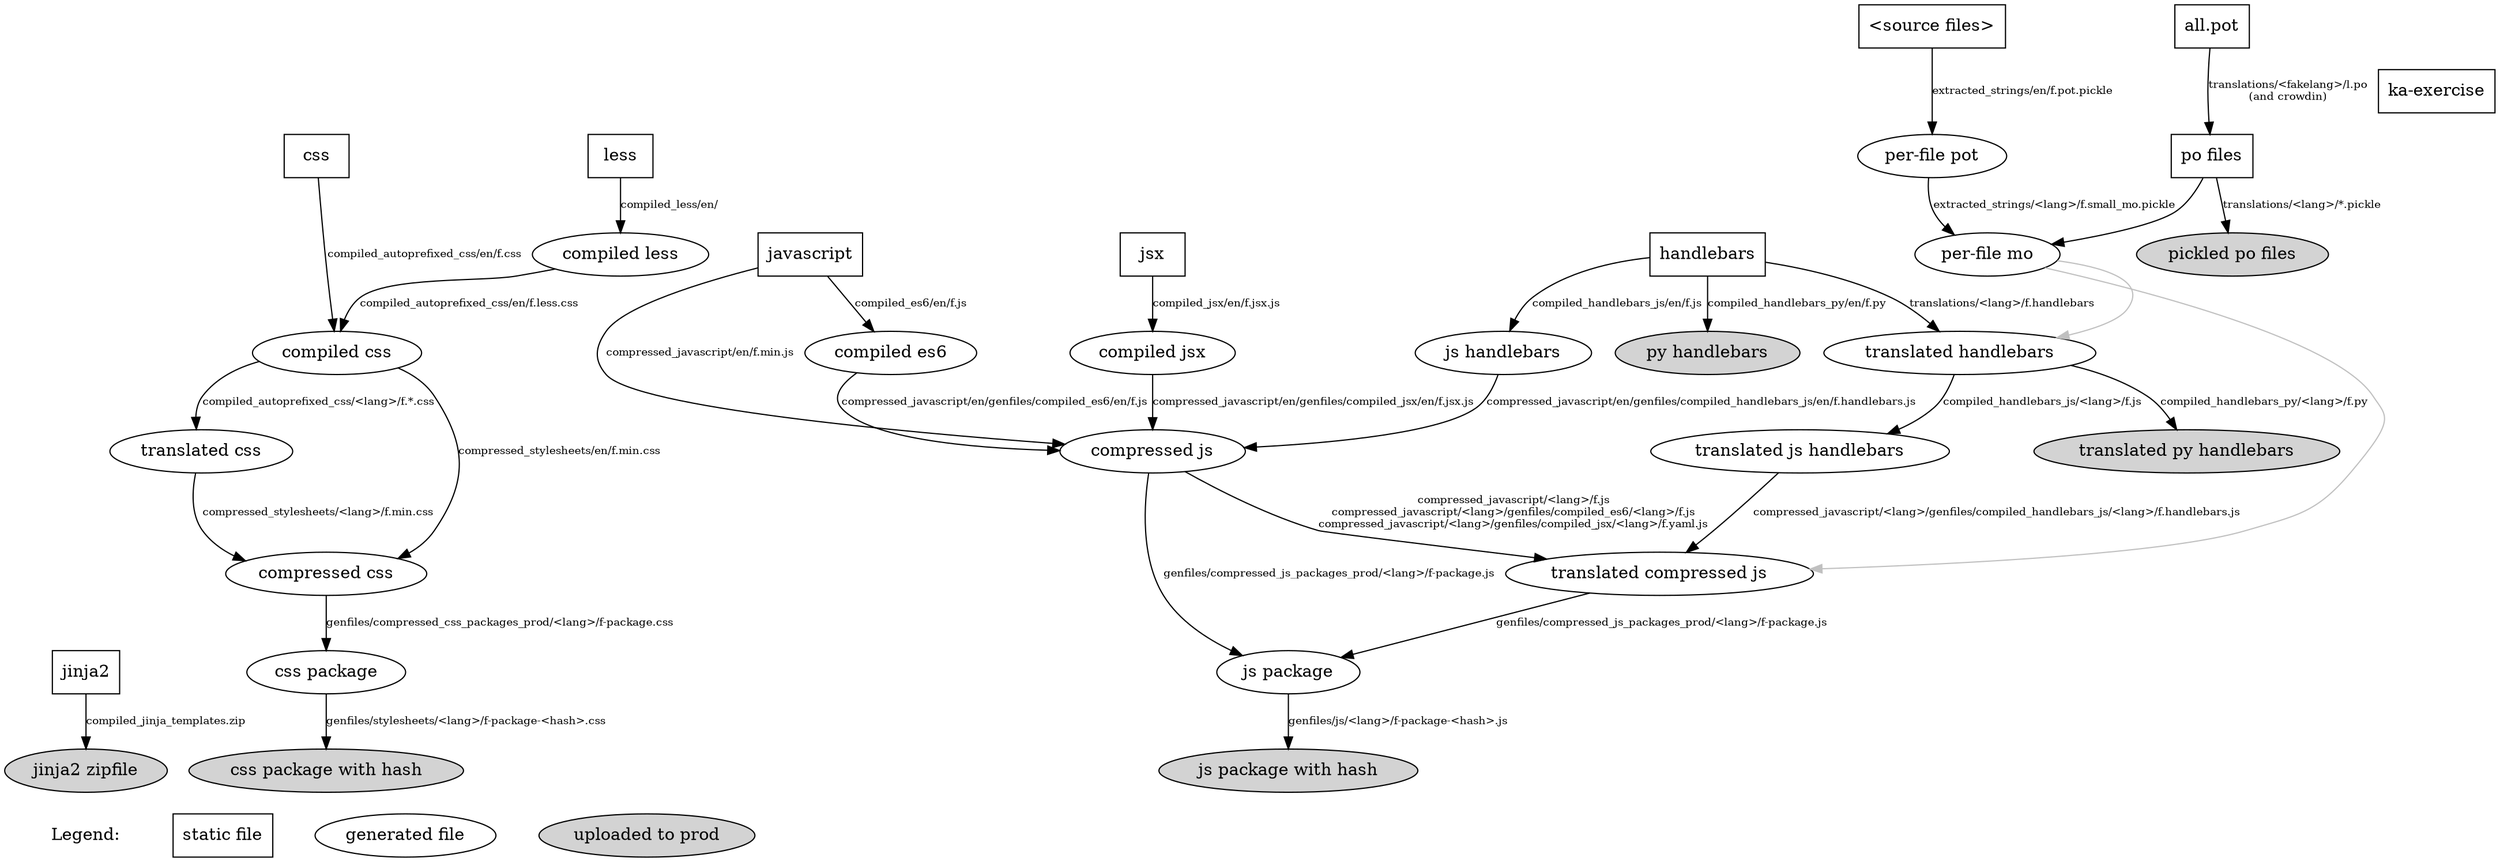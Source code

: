 // TO VIEW THIS: install 'dot' and run
//   dot -Tpdf kake/build_deps.dot > /tmp/build_deps.pdf
// Then you can use your favorite pdf viewer.  If you prefer postscript
// or png, you can do 'dot -Tps' or 'dot -Tpng'.
//
// This is a manual effort to show how data flows through the KA build
// process.  Each compile-rule is an arrow in the graph below.  This
// leaves out "ancillary" compile-rules such as the ones that download
// npm modules.
//
// I leave out the js-bundle rules for now, since those are still
// experimental.

digraph builddeps {
        // STATIC CONTENT
        // -------------------------------
        { rank=same;
          "jinja2" [shape=box];
        }
        { rank=same;
          "css" [shape=box];
          "less" [shape=box];
        }
        { rank=same;
          "javascript" [shape=box];
          "jsx" [shape=box];
          "handlebars" [shape=box];
        }
        { rank=same;
          "all.pot" [shape=box];
          "<source files>" [shape=box];
        }
        { rank=same;
          "ka-exercise" [shape=box];
        }

        // JINJA2
        // -------------------------------
        // compile_jinja2.py
        "jinja2" -> "jinja2 zipfile" [label="compiled_jinja_templates.zip" fontsize=9];
        "jinja2 zipfile" [style=filled];


        // CSS AND LESS
        // -------------------------------
        // compiled_autoprefixed_css.py
        "css" -> "compiled css" [label="compiled_autoprefixed_css/en/f.css" fontsize=9];
        "compiled less" -> "compiled css" [label="compiled_autoprefixed_css/en/f.less.css" fontsize=9];

        // translate_css.py
        "compiled css" -> "translated css" [label="compiled_autoprefixed_css/<lang>/f.*.css" fontsize=9];

        // compile_less.py
        "less" -> "compiled less" [label="compiled_less/en/" fontsize=9];

        // compress_css.py
        "compiled css" -> "compressed css" [label="compressed_stylesheets/en/f.min.css" fontsize=9];
        "translated css" -> "compressed css" [label="compressed_stylesheets/<lang>/f.min.css" fontsize=9];

        // compile_js_css_packages.py
        "compressed css" -> "css package" [label="genfiles/compressed_css_packages_prod/<lang>/f-package.css" fontsize=9];
        "css package" -> "css package with hash" [label="genfiles/stylesheets/<lang>/f-package-<hash>.css" fontsize=9];
        "css package with hash" [style=filled];


        // JAVASCRIPT, JSX, and HANDLEBARS
        // -------------------------------
        // compile_es6.py and translate_javascript.py
        "javascript" -> "compiled es6" [label="compiled_es6/en/f.js" fontsize=9];
        // compiled_jsx.py and translate_javascript.py
        "jsx" -> "compiled jsx" [label="compiled_jsx/en/f.jsx.js" fontsize=9];

        // compile_handlebars.py and translate_handlebars.py
        "handlebars" -> "py handlebars" [label="compiled_handlebars_py/en/f.py" fontsize=9];
        "py handlebars" [style=filled];
        "handlebars" -> "js handlebars" [label="compiled_handlebars_js/en/f.js" fontsize=9];

        "handlebars" -> "translated handlebars" [label="translations/<lang>/f.handlebars" fontsize=9];
        "per-file mo" -> "translated handlebars" [weight=0 color="gray"];

        "translated handlebars" -> "translated py handlebars" [label="compiled_handlebars_py/<lang>/f.py" fontsize=9];
        "translated py handlebars" [style=filled];
        "translated handlebars" -> "translated js handlebars" [label="compiled_handlebars_js/<lang>/f.js" fontsize=9];

        // compress_js.py
        "javascript" -> "compressed js" [label="compressed_javascript/en/f.min.js" fontsize=9];

        "compiled es6" -> "compressed js" [label="compressed_javascript/en/genfiles/compiled_es6/en/f.js" fontsize=9];

        "compiled jsx" -> "compressed js" [label="compressed_javascript/en/genfiles/compiled_jsx/en/f.jsx.js" fontsize=9];

        "js handlebars" -> "compressed js" [label="compressed_javascript/en/genfiles/compiled_handlebars_js/en/f.handlebars.js" fontsize=9];
        "translated js handlebars" -> "translated compressed js" [label="compressed_javascript/<lang>/genfiles/compiled_handlebars_js/<lang>/f.handlebars.js" fontsize=9];

        "compressed js" -> "translated compressed js" [label="compressed_javascript/<lang>/f.js\ncompressed_javascript/<lang>/genfiles/compiled_es6/<lang>/f.js\ncompressed_javascript/<lang>/genfiles/compiled_jsx/<lang>/f.yaml.js" fontsize=9];
        "per-file mo" -> "translated compressed js" [weight=0 color="gray"];

        // compile_js_css_packages.py
        "compressed js" -> "js package" [label="genfiles/compressed_js_packages_prod/<lang>/f-package.js" fontsize=9];
        "translated compressed js" -> "js package" [label="genfiles/compressed_js_packages_prod/<lang>/f-package.js" fontsize=9];
        "js package" -> "js package with hash" [label="genfiles/js/<lang>/f-package-<hash>.js" fontsize=9];
        "js package with hash" [style=filled];


        // PO FILES
        // -------------------------------
        // compile_all_pot.py
        "<source files>" -> "per-file pot" [label="extracted_strings/en/f.pot.pickle" fontsize=9];

        // fake_translate.py (and crowdin...)
        "po files" [shape=box];
        "all.pot" -> "po files"  [label="translations/<fakelang>/l.po\n(and crowdin)" fontsize=9];

        // compile_po_files.py
        "po files" -> "pickled po files" [label="translations/<lang>/*.pickle" fontsize=9];
        "pickled po files" [style=filled];

        // compile_small_mo.py (and fake_translate.py, for fakelangs)
        "per-file pot" -> "per-file mo" [label="extracted_strings/<lang>/f.small_mo.pickle" fontsize=9];
        "po files" -> "per-file mo";


        // LEGEND
        // -------------------------------
        { rank=sink;
          edge [style=invis];
          "Legend:" [shape=none];
          "static file" [shape=box];
          "generated file"
          "uploaded to prod" [style=filled];
          "Legend:" -> "static file" -> "generated file" -> "uploaded to prod";
        }
}
